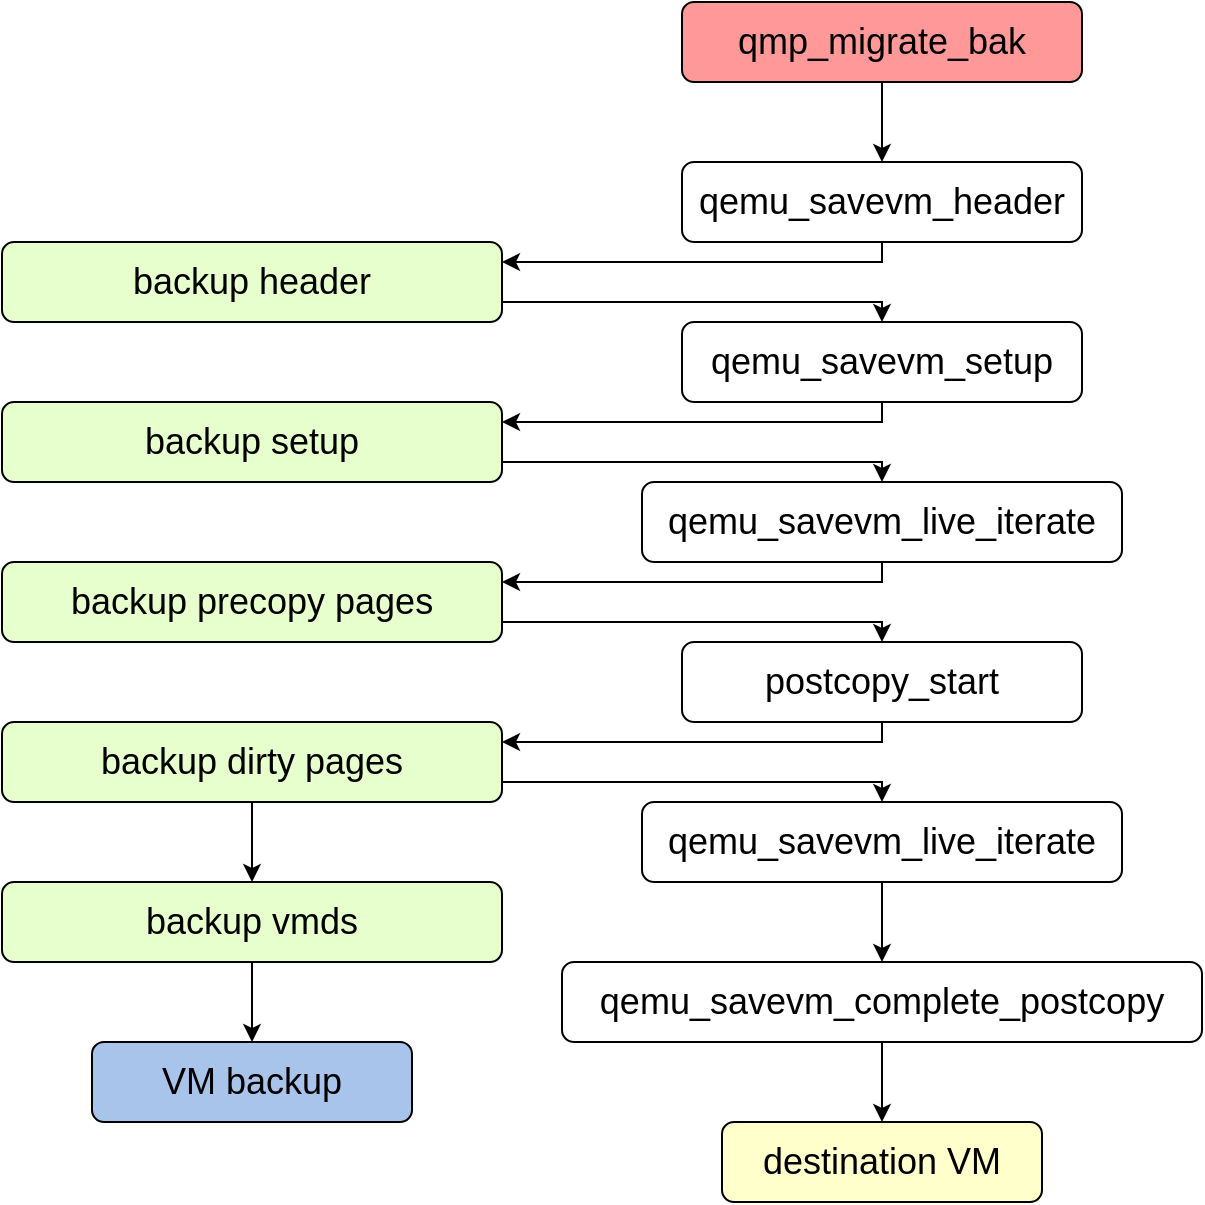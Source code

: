 <mxfile version="20.4.2" type="github">
  <diagram id="OZgTTzMIZbF1CK1Bnk2v" name="第 1 页">
    <mxGraphModel dx="1562" dy="468" grid="1" gridSize="10" guides="1" tooltips="1" connect="1" arrows="1" fold="1" page="1" pageScale="1" pageWidth="827" pageHeight="1169" math="0" shadow="0">
      <root>
        <mxCell id="0" />
        <mxCell id="1" parent="0" />
        <mxCell id="5_ovZfvBjrPSnjW51LRR-2" value="qmp_migrate_bak" style="rounded=1;whiteSpace=wrap;html=1;fontSize=18;fillColor=#FF9999;" parent="1" vertex="1">
          <mxGeometry x="180" y="80" width="200" height="40" as="geometry" />
        </mxCell>
        <mxCell id="GFPBZxwAyZQfA2ua5w6D-5" style="edgeStyle=orthogonalEdgeStyle;rounded=0;orthogonalLoop=1;jettySize=auto;html=1;exitX=0.5;exitY=1;exitDx=0;exitDy=0;entryX=1;entryY=0.25;entryDx=0;entryDy=0;fontSize=18;" parent="1" source="5_ovZfvBjrPSnjW51LRR-3" target="GFPBZxwAyZQfA2ua5w6D-4" edge="1">
          <mxGeometry relative="1" as="geometry">
            <Array as="points">
              <mxPoint x="280" y="210" />
            </Array>
          </mxGeometry>
        </mxCell>
        <mxCell id="5_ovZfvBjrPSnjW51LRR-3" value="qemu_savevm_header" style="rounded=1;whiteSpace=wrap;html=1;fontSize=18;" parent="1" vertex="1">
          <mxGeometry x="180" y="160" width="200" height="40" as="geometry" />
        </mxCell>
        <mxCell id="5_ovZfvBjrPSnjW51LRR-5" value="qemu_savevm_setup" style="rounded=1;whiteSpace=wrap;html=1;fontSize=18;" parent="1" vertex="1">
          <mxGeometry x="180" y="240" width="200" height="40" as="geometry" />
        </mxCell>
        <mxCell id="5_ovZfvBjrPSnjW51LRR-6" value="qemu_savevm_live_iterate" style="rounded=1;whiteSpace=wrap;html=1;fontSize=18;" parent="1" vertex="1">
          <mxGeometry x="160" y="320" width="240" height="40" as="geometry" />
        </mxCell>
        <mxCell id="5_ovZfvBjrPSnjW51LRR-7" value="postcopy_start" style="rounded=1;whiteSpace=wrap;html=1;fontSize=18;" parent="1" vertex="1">
          <mxGeometry x="180" y="400" width="200" height="40" as="geometry" />
        </mxCell>
        <mxCell id="5_ovZfvBjrPSnjW51LRR-9" value="" style="endArrow=classic;html=1;rounded=0;fontSize=18;entryX=0.5;entryY=0;entryDx=0;entryDy=0;exitX=0.5;exitY=1;exitDx=0;exitDy=0;" parent="1" target="5_ovZfvBjrPSnjW51LRR-3" edge="1" source="5_ovZfvBjrPSnjW51LRR-2">
          <mxGeometry width="50" height="50" relative="1" as="geometry">
            <mxPoint x="380" y="120" as="sourcePoint" />
            <mxPoint x="390" y="130" as="targetPoint" />
          </mxGeometry>
        </mxCell>
        <mxCell id="5_ovZfvBjrPSnjW51LRR-15" value="destination VM" style="rounded=1;whiteSpace=wrap;html=1;fontSize=18;fillColor=#FFFFCC;" parent="1" vertex="1">
          <mxGeometry x="200" y="640" width="160" height="40" as="geometry" />
        </mxCell>
        <mxCell id="GFPBZxwAyZQfA2ua5w6D-6" style="edgeStyle=orthogonalEdgeStyle;rounded=0;orthogonalLoop=1;jettySize=auto;html=1;exitX=1;exitY=0.75;exitDx=0;exitDy=0;entryX=0.5;entryY=0;entryDx=0;entryDy=0;fontSize=18;" parent="1" edge="1">
          <mxGeometry relative="1" as="geometry">
            <mxPoint x="90" y="230" as="sourcePoint" />
            <mxPoint x="280" y="240" as="targetPoint" />
            <Array as="points">
              <mxPoint x="280" y="230" />
            </Array>
          </mxGeometry>
        </mxCell>
        <mxCell id="GFPBZxwAyZQfA2ua5w6D-4" value="backup header" style="rounded=1;whiteSpace=wrap;html=1;fontSize=18;fillColor=#E6FFCC;" parent="1" vertex="1">
          <mxGeometry x="-160" y="200" width="250" height="40" as="geometry" />
        </mxCell>
        <mxCell id="GFPBZxwAyZQfA2ua5w6D-7" value="backup setup" style="rounded=1;whiteSpace=wrap;html=1;fontSize=18;fillColor=#E6FFCC;" parent="1" vertex="1">
          <mxGeometry x="-160" y="280" width="250" height="40" as="geometry" />
        </mxCell>
        <mxCell id="GFPBZxwAyZQfA2ua5w6D-8" style="edgeStyle=orthogonalEdgeStyle;rounded=0;orthogonalLoop=1;jettySize=auto;html=1;exitX=0.5;exitY=1;exitDx=0;exitDy=0;entryX=1;entryY=0.25;entryDx=0;entryDy=0;fontSize=18;" parent="1" edge="1">
          <mxGeometry relative="1" as="geometry">
            <mxPoint x="280" y="280" as="sourcePoint" />
            <mxPoint x="90" y="290" as="targetPoint" />
            <Array as="points">
              <mxPoint x="280" y="290" />
            </Array>
          </mxGeometry>
        </mxCell>
        <mxCell id="GFPBZxwAyZQfA2ua5w6D-9" style="edgeStyle=orthogonalEdgeStyle;rounded=0;orthogonalLoop=1;jettySize=auto;html=1;exitX=1;exitY=0.75;exitDx=0;exitDy=0;entryX=0.5;entryY=0;entryDx=0;entryDy=0;fontSize=18;" parent="1" edge="1">
          <mxGeometry relative="1" as="geometry">
            <mxPoint x="90" y="310" as="sourcePoint" />
            <mxPoint x="280" y="320" as="targetPoint" />
            <Array as="points">
              <mxPoint x="280" y="310" />
            </Array>
          </mxGeometry>
        </mxCell>
        <mxCell id="GFPBZxwAyZQfA2ua5w6D-10" value="backup precopy pages" style="rounded=1;whiteSpace=wrap;html=1;fontSize=18;fillColor=#E6FFCC;" parent="1" vertex="1">
          <mxGeometry x="-160" y="360" width="250" height="40" as="geometry" />
        </mxCell>
        <mxCell id="GFPBZxwAyZQfA2ua5w6D-11" style="edgeStyle=orthogonalEdgeStyle;rounded=0;orthogonalLoop=1;jettySize=auto;html=1;exitX=0.5;exitY=1;exitDx=0;exitDy=0;entryX=1;entryY=0.25;entryDx=0;entryDy=0;fontSize=18;" parent="1" edge="1">
          <mxGeometry relative="1" as="geometry">
            <mxPoint x="280" y="360" as="sourcePoint" />
            <mxPoint x="90" y="370" as="targetPoint" />
            <Array as="points">
              <mxPoint x="280" y="370" />
            </Array>
          </mxGeometry>
        </mxCell>
        <mxCell id="GFPBZxwAyZQfA2ua5w6D-12" style="edgeStyle=orthogonalEdgeStyle;rounded=0;orthogonalLoop=1;jettySize=auto;html=1;exitX=1;exitY=0.75;exitDx=0;exitDy=0;entryX=0.5;entryY=0;entryDx=0;entryDy=0;fontSize=18;" parent="1" edge="1">
          <mxGeometry relative="1" as="geometry">
            <mxPoint x="90" y="390" as="sourcePoint" />
            <mxPoint x="280" y="400" as="targetPoint" />
            <Array as="points">
              <mxPoint x="280" y="390" />
            </Array>
          </mxGeometry>
        </mxCell>
        <mxCell id="OqRteWUVSWdd330q7b4b-7" style="edgeStyle=orthogonalEdgeStyle;rounded=0;orthogonalLoop=1;jettySize=auto;html=1;exitX=0.5;exitY=1;exitDx=0;exitDy=0;entryX=0.5;entryY=0;entryDx=0;entryDy=0;" edge="1" parent="1" source="Wa7YZDis3gOsCpSppj7i-1" target="OqRteWUVSWdd330q7b4b-6">
          <mxGeometry relative="1" as="geometry" />
        </mxCell>
        <mxCell id="Wa7YZDis3gOsCpSppj7i-1" value="backup dirty pages" style="rounded=1;whiteSpace=wrap;html=1;fontSize=18;fillColor=#E6FFCC;" parent="1" vertex="1">
          <mxGeometry x="-160" y="440" width="250" height="40" as="geometry" />
        </mxCell>
        <mxCell id="Wa7YZDis3gOsCpSppj7i-2" style="edgeStyle=orthogonalEdgeStyle;rounded=0;orthogonalLoop=1;jettySize=auto;html=1;exitX=0.5;exitY=1;exitDx=0;exitDy=0;entryX=1;entryY=0.25;entryDx=0;entryDy=0;fontSize=18;" parent="1" edge="1">
          <mxGeometry relative="1" as="geometry">
            <mxPoint x="280" y="440" as="sourcePoint" />
            <mxPoint x="90" y="450" as="targetPoint" />
            <Array as="points">
              <mxPoint x="280" y="450" />
            </Array>
          </mxGeometry>
        </mxCell>
        <mxCell id="Wa7YZDis3gOsCpSppj7i-6" value="" style="shape=image;html=1;verticalAlign=top;verticalLabelPosition=bottom;labelBackgroundColor=#ffffff;imageAspect=0;aspect=fixed;image=https://cdn3.iconfinder.com/data/icons/flat-actions-icons-9/512/Tick_Mark-128.png;fontSize=18;fillColor=#E6FFCC;" parent="1" vertex="1">
          <mxGeometry x="-160" y="192" width="48" height="48" as="geometry" />
        </mxCell>
        <mxCell id="Wa7YZDis3gOsCpSppj7i-7" value="" style="shape=image;html=1;verticalAlign=top;verticalLabelPosition=bottom;labelBackgroundColor=#ffffff;imageAspect=0;aspect=fixed;image=https://cdn3.iconfinder.com/data/icons/flat-actions-icons-9/512/Tick_Mark-128.png;fontSize=18;fillColor=#E6FFCC;" parent="1" vertex="1">
          <mxGeometry x="-160" y="272" width="48" height="48" as="geometry" />
        </mxCell>
        <mxCell id="V4uyyiU11S5AQbFgXYAr-1" value="" style="shape=image;html=1;verticalAlign=top;verticalLabelPosition=bottom;labelBackgroundColor=#ffffff;imageAspect=0;aspect=fixed;image=https://cdn3.iconfinder.com/data/icons/flat-actions-icons-9/512/Tick_Mark-128.png;fontSize=18;fillColor=#E6FFCC;" parent="1" vertex="1">
          <mxGeometry x="-160" y="352" width="48" height="48" as="geometry" />
        </mxCell>
        <mxCell id="V4uyyiU11S5AQbFgXYAr-2" value="" style="shape=image;html=1;verticalAlign=top;verticalLabelPosition=bottom;labelBackgroundColor=#ffffff;imageAspect=0;aspect=fixed;image=https://cdn3.iconfinder.com/data/icons/flat-actions-icons-9/512/Tick_Mark-128.png;fontSize=18;fillColor=#E6FFCC;" parent="1" vertex="1">
          <mxGeometry x="-160" y="432" width="48" height="48" as="geometry" />
        </mxCell>
        <mxCell id="OqRteWUVSWdd330q7b4b-5" style="edgeStyle=orthogonalEdgeStyle;rounded=0;orthogonalLoop=1;jettySize=auto;html=1;exitX=0.5;exitY=1;exitDx=0;exitDy=0;" edge="1" parent="1" source="OqRteWUVSWdd330q7b4b-2">
          <mxGeometry relative="1" as="geometry">
            <mxPoint x="280" y="560" as="targetPoint" />
          </mxGeometry>
        </mxCell>
        <mxCell id="OqRteWUVSWdd330q7b4b-2" value="qemu_savevm_live_iterate" style="rounded=1;whiteSpace=wrap;html=1;fontSize=18;" vertex="1" parent="1">
          <mxGeometry x="160" y="480" width="240" height="40" as="geometry" />
        </mxCell>
        <mxCell id="OqRteWUVSWdd330q7b4b-3" style="edgeStyle=orthogonalEdgeStyle;rounded=0;orthogonalLoop=1;jettySize=auto;html=1;exitX=1;exitY=0.75;exitDx=0;exitDy=0;entryX=0.5;entryY=0;entryDx=0;entryDy=0;fontSize=18;" edge="1" parent="1">
          <mxGeometry relative="1" as="geometry">
            <mxPoint x="90" y="470" as="sourcePoint" />
            <mxPoint x="280" y="480" as="targetPoint" />
            <Array as="points">
              <mxPoint x="280" y="470" />
            </Array>
          </mxGeometry>
        </mxCell>
        <mxCell id="OqRteWUVSWdd330q7b4b-10" style="edgeStyle=orthogonalEdgeStyle;rounded=0;orthogonalLoop=1;jettySize=auto;html=1;exitX=0.5;exitY=1;exitDx=0;exitDy=0;entryX=0.5;entryY=0;entryDx=0;entryDy=0;" edge="1" parent="1" source="OqRteWUVSWdd330q7b4b-6" target="OqRteWUVSWdd330q7b4b-9">
          <mxGeometry relative="1" as="geometry" />
        </mxCell>
        <mxCell id="OqRteWUVSWdd330q7b4b-6" value="backup vmds" style="rounded=1;whiteSpace=wrap;html=1;fontSize=18;fillColor=#E6FFCC;" vertex="1" parent="1">
          <mxGeometry x="-160" y="520" width="250" height="40" as="geometry" />
        </mxCell>
        <mxCell id="OqRteWUVSWdd330q7b4b-8" value="" style="shape=image;html=1;verticalAlign=top;verticalLabelPosition=bottom;labelBackgroundColor=#ffffff;imageAspect=0;aspect=fixed;image=https://cdn3.iconfinder.com/data/icons/flat-actions-icons-9/512/Tick_Mark-128.png;fontSize=18;fillColor=#E6FFCC;" vertex="1" parent="1">
          <mxGeometry x="-160" y="512" width="48" height="48" as="geometry" />
        </mxCell>
        <mxCell id="OqRteWUVSWdd330q7b4b-9" value="VM backup" style="rounded=1;whiteSpace=wrap;html=1;fontSize=18;fillColor=#A9C4EB;" vertex="1" parent="1">
          <mxGeometry x="-115" y="600" width="160" height="40" as="geometry" />
        </mxCell>
        <mxCell id="OqRteWUVSWdd330q7b4b-12" style="edgeStyle=orthogonalEdgeStyle;rounded=0;orthogonalLoop=1;jettySize=auto;html=1;exitX=0.5;exitY=1;exitDx=0;exitDy=0;entryX=0.5;entryY=0;entryDx=0;entryDy=0;" edge="1" parent="1" source="OqRteWUVSWdd330q7b4b-11" target="5_ovZfvBjrPSnjW51LRR-15">
          <mxGeometry relative="1" as="geometry" />
        </mxCell>
        <mxCell id="OqRteWUVSWdd330q7b4b-11" value="qemu_savevm_complete_postcopy" style="rounded=1;whiteSpace=wrap;html=1;fontSize=18;" vertex="1" parent="1">
          <mxGeometry x="120" y="560" width="320" height="40" as="geometry" />
        </mxCell>
      </root>
    </mxGraphModel>
  </diagram>
</mxfile>
